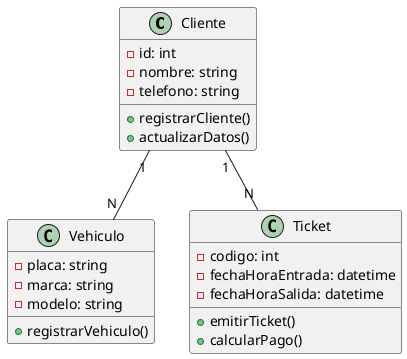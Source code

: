 @startuml
class Cliente {
    -id: int
    -nombre: string
    -telefono: string
    +registrarCliente()
    +actualizarDatos()
}

class Vehiculo {
    -placa: string
    -marca: string
    -modelo: string
    +registrarVehiculo()
}

class Ticket {
    -codigo: int
    -fechaHoraEntrada: datetime
    -fechaHoraSalida: datetime
    +emitirTicket()
    +calcularPago()
}

Cliente "1" -- "N" Vehiculo
Cliente "1" -- "N" Ticket
@enduml
